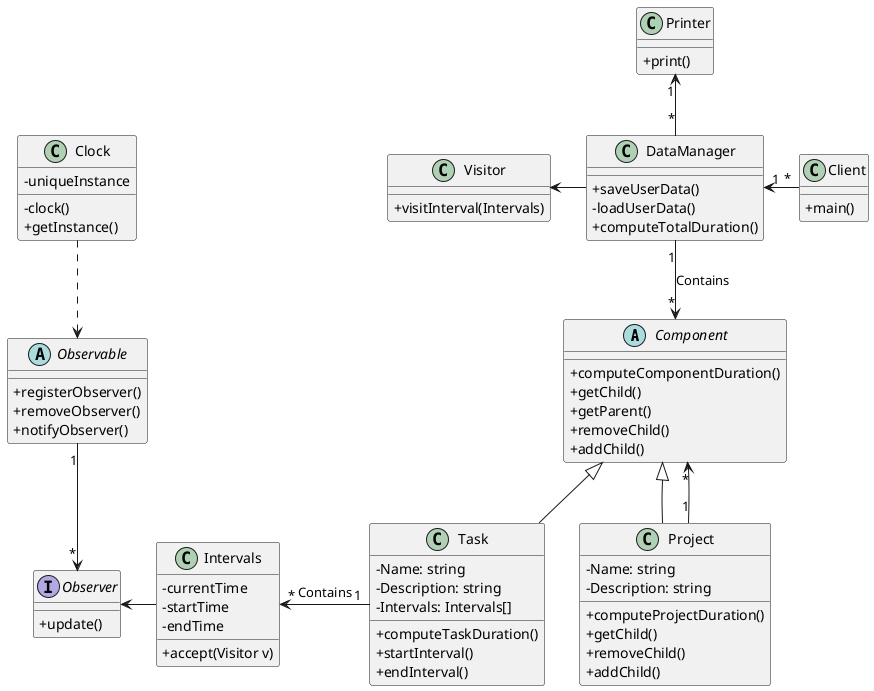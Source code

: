 @startuml 

skinparam classAttributeIconSize 0
skinparam linetype polyline

abstract class Component {
+ computeComponentDuration()
+ getChild()
+ getParent()
+ removeChild()
+ addChild()
}

class Project extends Component {
- Name: string
- Description: string
+ computeProjectDuration()
+ getChild()
+ removeChild()
+ addChild()
}

class Visitor{
+ visitInterval(Intervals)
}

class Task extends Component {
- Name: string
- Description: string
- Intervals: Intervals[]
+ computeTaskDuration()
+ startInterval()
+ endInterval()
}

class Intervals {
- currentTime
- startTime
- endTime
+ accept(Visitor v)
}

Interface Observer{
+ update()
}

abstract class Observable {
+ registerObserver()
+ removeObserver()
+ notifyObserver()
}

class Clock {
- uniqueInstance
- clock()
+ getInstance()
}

class Client{
+ main()
}

class DataManager{  
+ saveUserData()
- loadUserData()
+ computeTotalDuration()
}

Class Printer{
+ print()
}

Visitor <-right- DataManager
DataManager "1" -down-> "*" Component: Contains
Project "1" --> "*" Component
Client "*" -left-> "1" DataManager
Task "1" -left-> "*" Intervals:Contains
Clock .down.> Observable
Observable "1" -Down-> "*" Observer
Intervals -left-> Observer
DataManager "*" -up-> "1" Printer
Task -[hidden]right-> Project

@enduml
